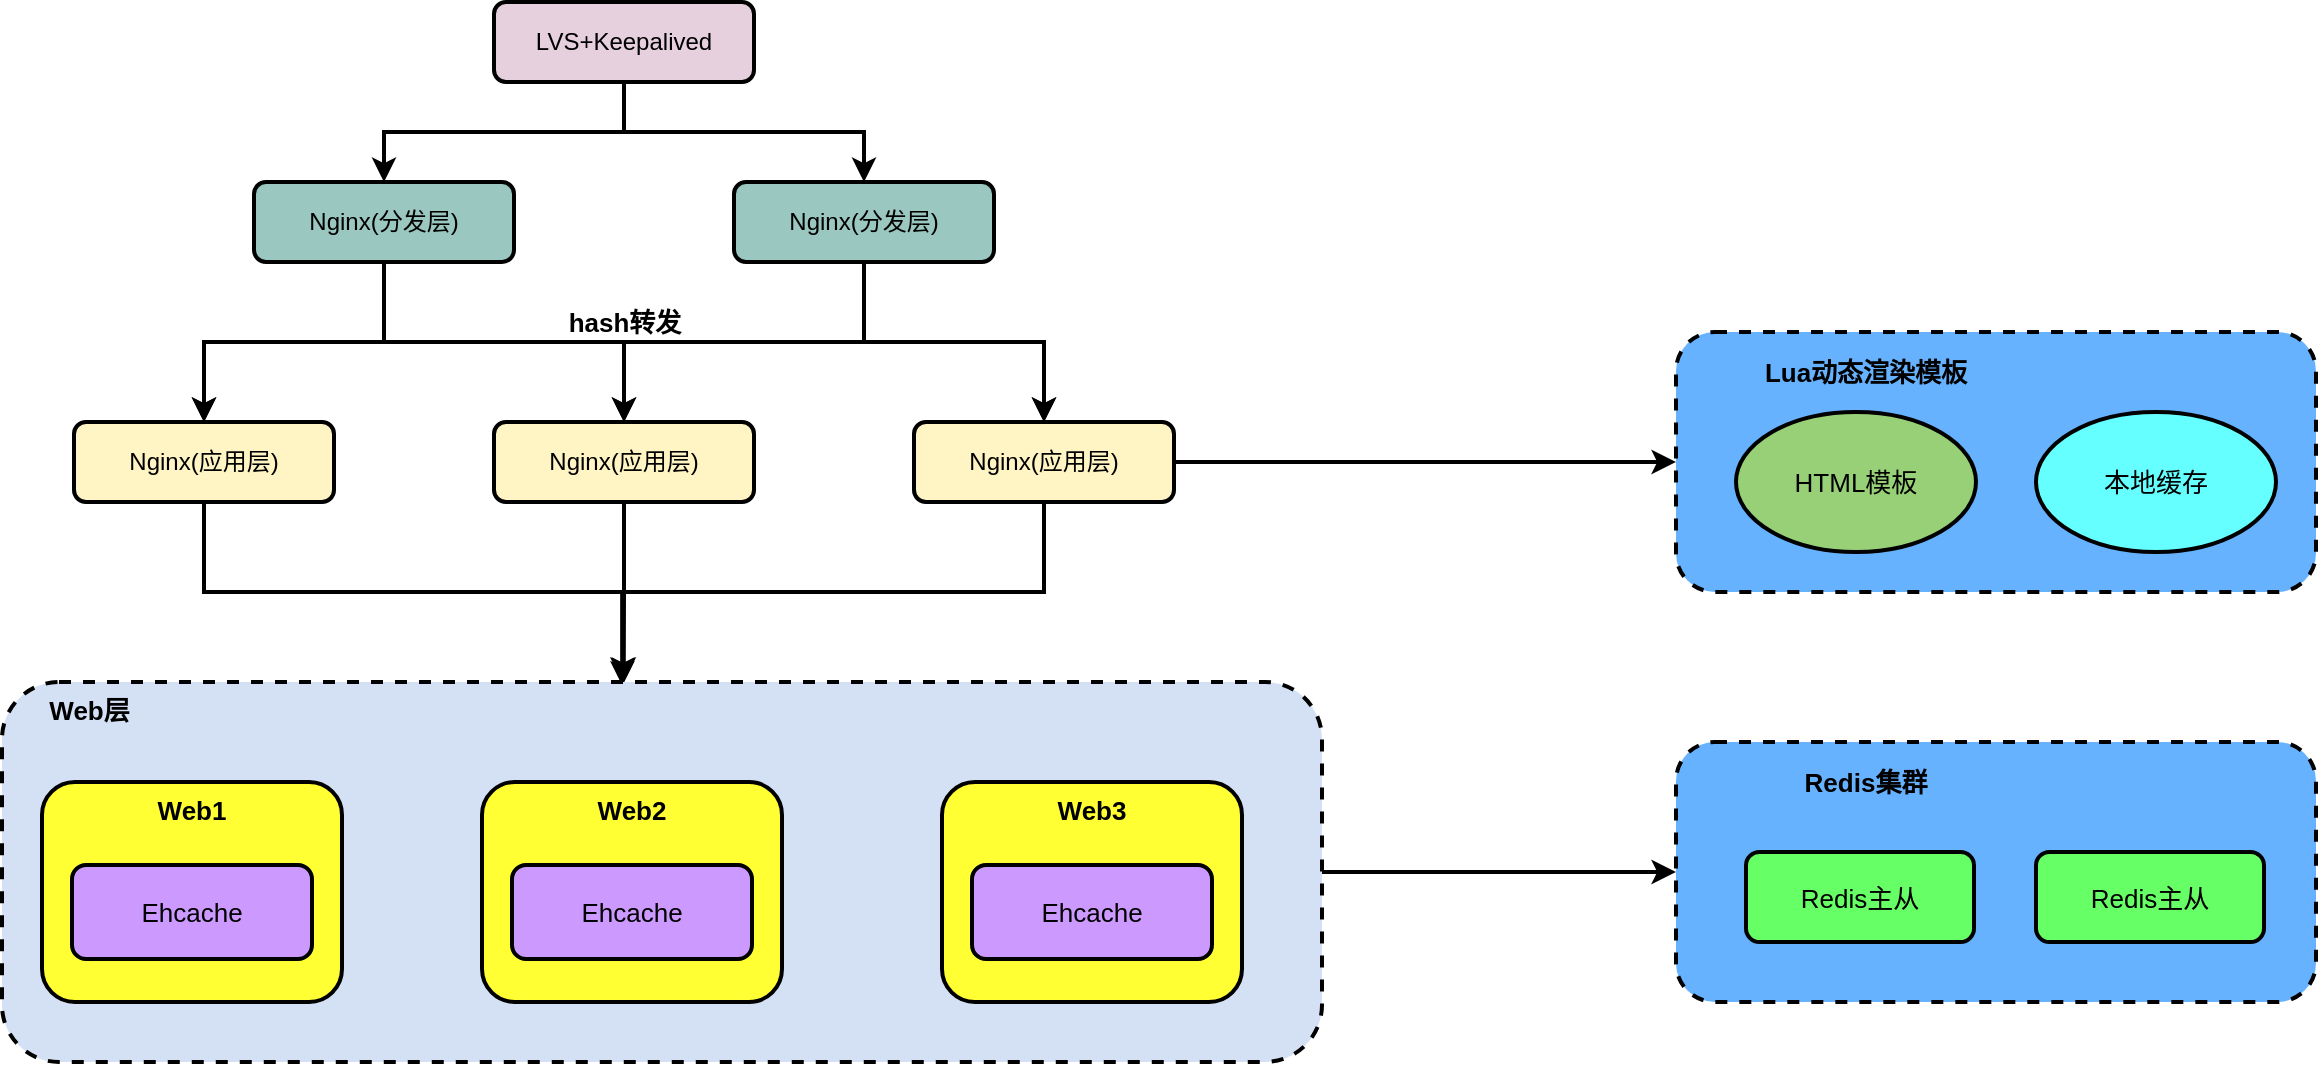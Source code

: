 <mxfile version="15.3.1" type="github">
  <diagram id="IPC0HBHVtDNUuMCplvsE" name="第 1 页">
    <mxGraphModel dx="1248" dy="686" grid="1" gridSize="10" guides="1" tooltips="1" connect="1" arrows="1" fold="1" page="1" pageScale="1" pageWidth="827" pageHeight="1169" math="0" shadow="0">
      <root>
        <mxCell id="0" />
        <mxCell id="1" parent="0" />
        <mxCell id="Cw3_puenSxwjHgjDXRye-3" value="" style="edgeStyle=orthogonalEdgeStyle;rounded=0;orthogonalLoop=1;jettySize=auto;html=1;strokeWidth=2;" edge="1" parent="1" source="Cw3_puenSxwjHgjDXRye-1" target="Cw3_puenSxwjHgjDXRye-2">
          <mxGeometry relative="1" as="geometry" />
        </mxCell>
        <mxCell id="Cw3_puenSxwjHgjDXRye-6" style="edgeStyle=orthogonalEdgeStyle;rounded=0;orthogonalLoop=1;jettySize=auto;html=1;exitX=0.5;exitY=1;exitDx=0;exitDy=0;entryX=0.5;entryY=0;entryDx=0;entryDy=0;strokeWidth=2;" edge="1" parent="1" source="Cw3_puenSxwjHgjDXRye-1" target="Cw3_puenSxwjHgjDXRye-5">
          <mxGeometry relative="1" as="geometry" />
        </mxCell>
        <mxCell id="Cw3_puenSxwjHgjDXRye-1" value="LVS+Keepalived" style="rounded=1;whiteSpace=wrap;html=1;fillColor=#E6D0DE;strokeWidth=2;" vertex="1" parent="1">
          <mxGeometry x="330" y="70" width="130" height="40" as="geometry" />
        </mxCell>
        <mxCell id="Cw3_puenSxwjHgjDXRye-8" value="" style="edgeStyle=orthogonalEdgeStyle;rounded=0;orthogonalLoop=1;jettySize=auto;html=1;strokeWidth=2;" edge="1" parent="1" source="Cw3_puenSxwjHgjDXRye-2" target="Cw3_puenSxwjHgjDXRye-7">
          <mxGeometry relative="1" as="geometry" />
        </mxCell>
        <mxCell id="Cw3_puenSxwjHgjDXRye-12" style="edgeStyle=orthogonalEdgeStyle;rounded=0;orthogonalLoop=1;jettySize=auto;html=1;exitX=0.5;exitY=1;exitDx=0;exitDy=0;entryX=0.5;entryY=0;entryDx=0;entryDy=0;strokeWidth=2;" edge="1" parent="1" source="Cw3_puenSxwjHgjDXRye-2" target="Cw3_puenSxwjHgjDXRye-10">
          <mxGeometry relative="1" as="geometry" />
        </mxCell>
        <mxCell id="Cw3_puenSxwjHgjDXRye-17" style="edgeStyle=orthogonalEdgeStyle;rounded=0;orthogonalLoop=1;jettySize=auto;html=1;exitX=0.5;exitY=1;exitDx=0;exitDy=0;entryX=0.5;entryY=0;entryDx=0;entryDy=0;strokeWidth=2;" edge="1" parent="1" source="Cw3_puenSxwjHgjDXRye-2" target="Cw3_puenSxwjHgjDXRye-14">
          <mxGeometry relative="1" as="geometry" />
        </mxCell>
        <mxCell id="Cw3_puenSxwjHgjDXRye-2" value="Nginx(分发层)" style="rounded=1;whiteSpace=wrap;html=1;fillColor=#9AC7BF;strokeWidth=2;" vertex="1" parent="1">
          <mxGeometry x="210" y="160" width="130" height="40" as="geometry" />
        </mxCell>
        <mxCell id="Cw3_puenSxwjHgjDXRye-9" style="edgeStyle=orthogonalEdgeStyle;rounded=0;orthogonalLoop=1;jettySize=auto;html=1;exitX=0.5;exitY=1;exitDx=0;exitDy=0;entryX=0.5;entryY=0;entryDx=0;entryDy=0;strokeWidth=2;" edge="1" parent="1" source="Cw3_puenSxwjHgjDXRye-5" target="Cw3_puenSxwjHgjDXRye-7">
          <mxGeometry relative="1" as="geometry" />
        </mxCell>
        <mxCell id="Cw3_puenSxwjHgjDXRye-13" style="edgeStyle=orthogonalEdgeStyle;rounded=0;orthogonalLoop=1;jettySize=auto;html=1;exitX=0.5;exitY=1;exitDx=0;exitDy=0;strokeWidth=2;" edge="1" parent="1" source="Cw3_puenSxwjHgjDXRye-5" target="Cw3_puenSxwjHgjDXRye-10">
          <mxGeometry relative="1" as="geometry" />
        </mxCell>
        <mxCell id="Cw3_puenSxwjHgjDXRye-16" style="edgeStyle=orthogonalEdgeStyle;rounded=0;orthogonalLoop=1;jettySize=auto;html=1;exitX=0.5;exitY=1;exitDx=0;exitDy=0;strokeWidth=2;" edge="1" parent="1" source="Cw3_puenSxwjHgjDXRye-5" target="Cw3_puenSxwjHgjDXRye-14">
          <mxGeometry relative="1" as="geometry" />
        </mxCell>
        <mxCell id="Cw3_puenSxwjHgjDXRye-5" value="Nginx(分发层)" style="rounded=1;whiteSpace=wrap;html=1;fillColor=#9AC7BF;strokeWidth=2;" vertex="1" parent="1">
          <mxGeometry x="450" y="160" width="130" height="40" as="geometry" />
        </mxCell>
        <mxCell id="Cw3_puenSxwjHgjDXRye-38" style="edgeStyle=orthogonalEdgeStyle;rounded=0;orthogonalLoop=1;jettySize=auto;html=1;exitX=0.5;exitY=1;exitDx=0;exitDy=0;entryX=0.471;entryY=0;entryDx=0;entryDy=0;entryPerimeter=0;fontSize=13;strokeWidth=2;" edge="1" parent="1" source="Cw3_puenSxwjHgjDXRye-7" target="Cw3_puenSxwjHgjDXRye-27">
          <mxGeometry relative="1" as="geometry" />
        </mxCell>
        <mxCell id="Cw3_puenSxwjHgjDXRye-7" value="Nginx(应用层)" style="rounded=1;whiteSpace=wrap;html=1;fillColor=#FFF4C3;strokeWidth=2;" vertex="1" parent="1">
          <mxGeometry x="330" y="280" width="130" height="40" as="geometry" />
        </mxCell>
        <mxCell id="Cw3_puenSxwjHgjDXRye-40" style="edgeStyle=orthogonalEdgeStyle;rounded=0;orthogonalLoop=1;jettySize=auto;html=1;exitX=0.5;exitY=1;exitDx=0;exitDy=0;entryX=0.47;entryY=0.01;entryDx=0;entryDy=0;entryPerimeter=0;fontSize=13;strokeWidth=2;" edge="1" parent="1" source="Cw3_puenSxwjHgjDXRye-10" target="Cw3_puenSxwjHgjDXRye-27">
          <mxGeometry relative="1" as="geometry" />
        </mxCell>
        <mxCell id="Cw3_puenSxwjHgjDXRye-10" value="Nginx(应用层)" style="rounded=1;whiteSpace=wrap;html=1;fillColor=#FFF4C3;strokeWidth=2;" vertex="1" parent="1">
          <mxGeometry x="120" y="280" width="130" height="40" as="geometry" />
        </mxCell>
        <mxCell id="Cw3_puenSxwjHgjDXRye-26" style="edgeStyle=orthogonalEdgeStyle;rounded=0;orthogonalLoop=1;jettySize=auto;html=1;exitX=1;exitY=0.5;exitDx=0;exitDy=0;fontSize=13;strokeWidth=2;entryX=0;entryY=0.5;entryDx=0;entryDy=0;" edge="1" parent="1" source="Cw3_puenSxwjHgjDXRye-14" target="Cw3_puenSxwjHgjDXRye-19">
          <mxGeometry relative="1" as="geometry">
            <mxPoint x="770" y="300" as="targetPoint" />
          </mxGeometry>
        </mxCell>
        <mxCell id="Cw3_puenSxwjHgjDXRye-39" style="edgeStyle=orthogonalEdgeStyle;rounded=0;orthogonalLoop=1;jettySize=auto;html=1;exitX=0.5;exitY=1;exitDx=0;exitDy=0;entryX=0.47;entryY=0;entryDx=0;entryDy=0;entryPerimeter=0;fontSize=13;strokeWidth=2;" edge="1" parent="1" source="Cw3_puenSxwjHgjDXRye-14" target="Cw3_puenSxwjHgjDXRye-27">
          <mxGeometry relative="1" as="geometry" />
        </mxCell>
        <mxCell id="Cw3_puenSxwjHgjDXRye-14" value="Nginx(应用层)" style="rounded=1;whiteSpace=wrap;html=1;fillColor=#FFF4C3;strokeWidth=2;" vertex="1" parent="1">
          <mxGeometry x="540" y="280" width="130" height="40" as="geometry" />
        </mxCell>
        <mxCell id="Cw3_puenSxwjHgjDXRye-18" value="hash转发" style="text;html=1;align=center;verticalAlign=middle;resizable=0;points=[];autosize=1;strokeColor=none;fillColor=none;fontSize=13;fontStyle=1" vertex="1" parent="1">
          <mxGeometry x="360" y="220" width="70" height="20" as="geometry" />
        </mxCell>
        <mxCell id="Cw3_puenSxwjHgjDXRye-25" value="" style="group" vertex="1" connectable="0" parent="1">
          <mxGeometry x="921" y="235" width="320" height="130" as="geometry" />
        </mxCell>
        <mxCell id="Cw3_puenSxwjHgjDXRye-19" value="" style="rounded=1;whiteSpace=wrap;html=1;fontSize=13;fillColor=#66B2FF;dashed=1;strokeWidth=2;" vertex="1" parent="Cw3_puenSxwjHgjDXRye-25">
          <mxGeometry width="320" height="130" as="geometry" />
        </mxCell>
        <mxCell id="Cw3_puenSxwjHgjDXRye-20" value="HTML模板" style="ellipse;whiteSpace=wrap;html=1;fontSize=13;fillColor=#97D077;strokeWidth=2;" vertex="1" parent="Cw3_puenSxwjHgjDXRye-25">
          <mxGeometry x="30" y="40" width="120" height="70" as="geometry" />
        </mxCell>
        <mxCell id="Cw3_puenSxwjHgjDXRye-21" value="本地缓存" style="ellipse;whiteSpace=wrap;html=1;fontSize=13;fillColor=#66FFFF;strokeWidth=2;" vertex="1" parent="Cw3_puenSxwjHgjDXRye-25">
          <mxGeometry x="180" y="40" width="120" height="70" as="geometry" />
        </mxCell>
        <mxCell id="Cw3_puenSxwjHgjDXRye-22" value="Lua动态渲染模板" style="text;html=1;strokeColor=none;fillColor=none;align=center;verticalAlign=middle;whiteSpace=wrap;rounded=0;fontSize=13;fontStyle=1" vertex="1" parent="Cw3_puenSxwjHgjDXRye-25">
          <mxGeometry x="10" y="10" width="170" height="20" as="geometry" />
        </mxCell>
        <mxCell id="Cw3_puenSxwjHgjDXRye-37" value="" style="group" vertex="1" connectable="0" parent="1">
          <mxGeometry x="84" y="410" width="660" height="190" as="geometry" />
        </mxCell>
        <mxCell id="Cw3_puenSxwjHgjDXRye-27" value="&amp;nbsp; &amp;nbsp; &amp;nbsp; Web层" style="rounded=1;whiteSpace=wrap;html=1;fontSize=13;strokeWidth=2;fillColor=#D4E1F5;dashed=1;verticalAlign=top;align=left;fontStyle=1" vertex="1" parent="Cw3_puenSxwjHgjDXRye-37">
          <mxGeometry width="660" height="190" as="geometry" />
        </mxCell>
        <mxCell id="Cw3_puenSxwjHgjDXRye-30" value="" style="group" vertex="1" connectable="0" parent="Cw3_puenSxwjHgjDXRye-37">
          <mxGeometry x="20" y="50" width="150" height="110" as="geometry" />
        </mxCell>
        <mxCell id="Cw3_puenSxwjHgjDXRye-28" value="&lt;b&gt;Web1&lt;/b&gt;" style="rounded=1;whiteSpace=wrap;html=1;fontSize=13;strokeWidth=2;fillColor=#FFFF33;verticalAlign=top;" vertex="1" parent="Cw3_puenSxwjHgjDXRye-30">
          <mxGeometry width="150" height="110" as="geometry" />
        </mxCell>
        <mxCell id="Cw3_puenSxwjHgjDXRye-29" value="Ehcache" style="rounded=1;whiteSpace=wrap;html=1;fontSize=13;strokeWidth=2;fillColor=#CC99FF;verticalAlign=middle;" vertex="1" parent="Cw3_puenSxwjHgjDXRye-30">
          <mxGeometry x="15" y="41.5" width="120" height="47" as="geometry" />
        </mxCell>
        <mxCell id="Cw3_puenSxwjHgjDXRye-31" value="" style="group" vertex="1" connectable="0" parent="Cw3_puenSxwjHgjDXRye-37">
          <mxGeometry x="240" y="50" width="150" height="110" as="geometry" />
        </mxCell>
        <mxCell id="Cw3_puenSxwjHgjDXRye-32" value="&lt;b&gt;Web2&lt;/b&gt;" style="rounded=1;whiteSpace=wrap;html=1;fontSize=13;strokeWidth=2;fillColor=#FFFF33;verticalAlign=top;" vertex="1" parent="Cw3_puenSxwjHgjDXRye-31">
          <mxGeometry width="150" height="110" as="geometry" />
        </mxCell>
        <mxCell id="Cw3_puenSxwjHgjDXRye-33" value="Ehcache" style="rounded=1;whiteSpace=wrap;html=1;fontSize=13;strokeWidth=2;fillColor=#CC99FF;verticalAlign=middle;" vertex="1" parent="Cw3_puenSxwjHgjDXRye-31">
          <mxGeometry x="15" y="41.5" width="120" height="47" as="geometry" />
        </mxCell>
        <mxCell id="Cw3_puenSxwjHgjDXRye-34" value="" style="group" vertex="1" connectable="0" parent="Cw3_puenSxwjHgjDXRye-37">
          <mxGeometry x="470" y="50" width="150" height="110" as="geometry" />
        </mxCell>
        <mxCell id="Cw3_puenSxwjHgjDXRye-35" value="&lt;b&gt;Web3&lt;/b&gt;" style="rounded=1;whiteSpace=wrap;html=1;fontSize=13;strokeWidth=2;fillColor=#FFFF33;verticalAlign=top;" vertex="1" parent="Cw3_puenSxwjHgjDXRye-34">
          <mxGeometry width="150" height="110" as="geometry" />
        </mxCell>
        <mxCell id="Cw3_puenSxwjHgjDXRye-36" value="Ehcache" style="rounded=1;whiteSpace=wrap;html=1;fontSize=13;strokeWidth=2;fillColor=#CC99FF;verticalAlign=middle;" vertex="1" parent="Cw3_puenSxwjHgjDXRye-34">
          <mxGeometry x="15" y="41.5" width="120" height="47" as="geometry" />
        </mxCell>
        <mxCell id="Cw3_puenSxwjHgjDXRye-48" value="" style="group" vertex="1" connectable="0" parent="1">
          <mxGeometry x="921" y="440" width="320" height="130" as="geometry" />
        </mxCell>
        <mxCell id="Cw3_puenSxwjHgjDXRye-42" value="" style="rounded=1;whiteSpace=wrap;html=1;fontSize=13;fillColor=#66B2FF;dashed=1;strokeWidth=2;" vertex="1" parent="Cw3_puenSxwjHgjDXRye-48">
          <mxGeometry width="320" height="130" as="geometry" />
        </mxCell>
        <mxCell id="Cw3_puenSxwjHgjDXRye-45" value="Redis集群" style="text;html=1;strokeColor=none;fillColor=none;align=center;verticalAlign=middle;whiteSpace=wrap;rounded=0;fontSize=13;fontStyle=1" vertex="1" parent="Cw3_puenSxwjHgjDXRye-48">
          <mxGeometry x="10" y="10" width="170" height="20" as="geometry" />
        </mxCell>
        <mxCell id="Cw3_puenSxwjHgjDXRye-46" value="Redis主从" style="rounded=1;whiteSpace=wrap;html=1;fontSize=13;strokeWidth=2;fillColor=#66FF66;align=center;verticalAlign=middle;" vertex="1" parent="Cw3_puenSxwjHgjDXRye-48">
          <mxGeometry x="35" y="55" width="114" height="45" as="geometry" />
        </mxCell>
        <mxCell id="Cw3_puenSxwjHgjDXRye-47" value="Redis主从" style="rounded=1;whiteSpace=wrap;html=1;fontSize=13;strokeWidth=2;fillColor=#66FF66;align=center;verticalAlign=middle;" vertex="1" parent="Cw3_puenSxwjHgjDXRye-48">
          <mxGeometry x="180" y="55" width="114" height="45" as="geometry" />
        </mxCell>
        <mxCell id="Cw3_puenSxwjHgjDXRye-49" style="edgeStyle=orthogonalEdgeStyle;rounded=0;orthogonalLoop=1;jettySize=auto;html=1;exitX=1;exitY=0.5;exitDx=0;exitDy=0;entryX=0;entryY=0.5;entryDx=0;entryDy=0;fontSize=13;strokeWidth=2;" edge="1" parent="1" source="Cw3_puenSxwjHgjDXRye-27" target="Cw3_puenSxwjHgjDXRye-42">
          <mxGeometry relative="1" as="geometry" />
        </mxCell>
      </root>
    </mxGraphModel>
  </diagram>
</mxfile>
